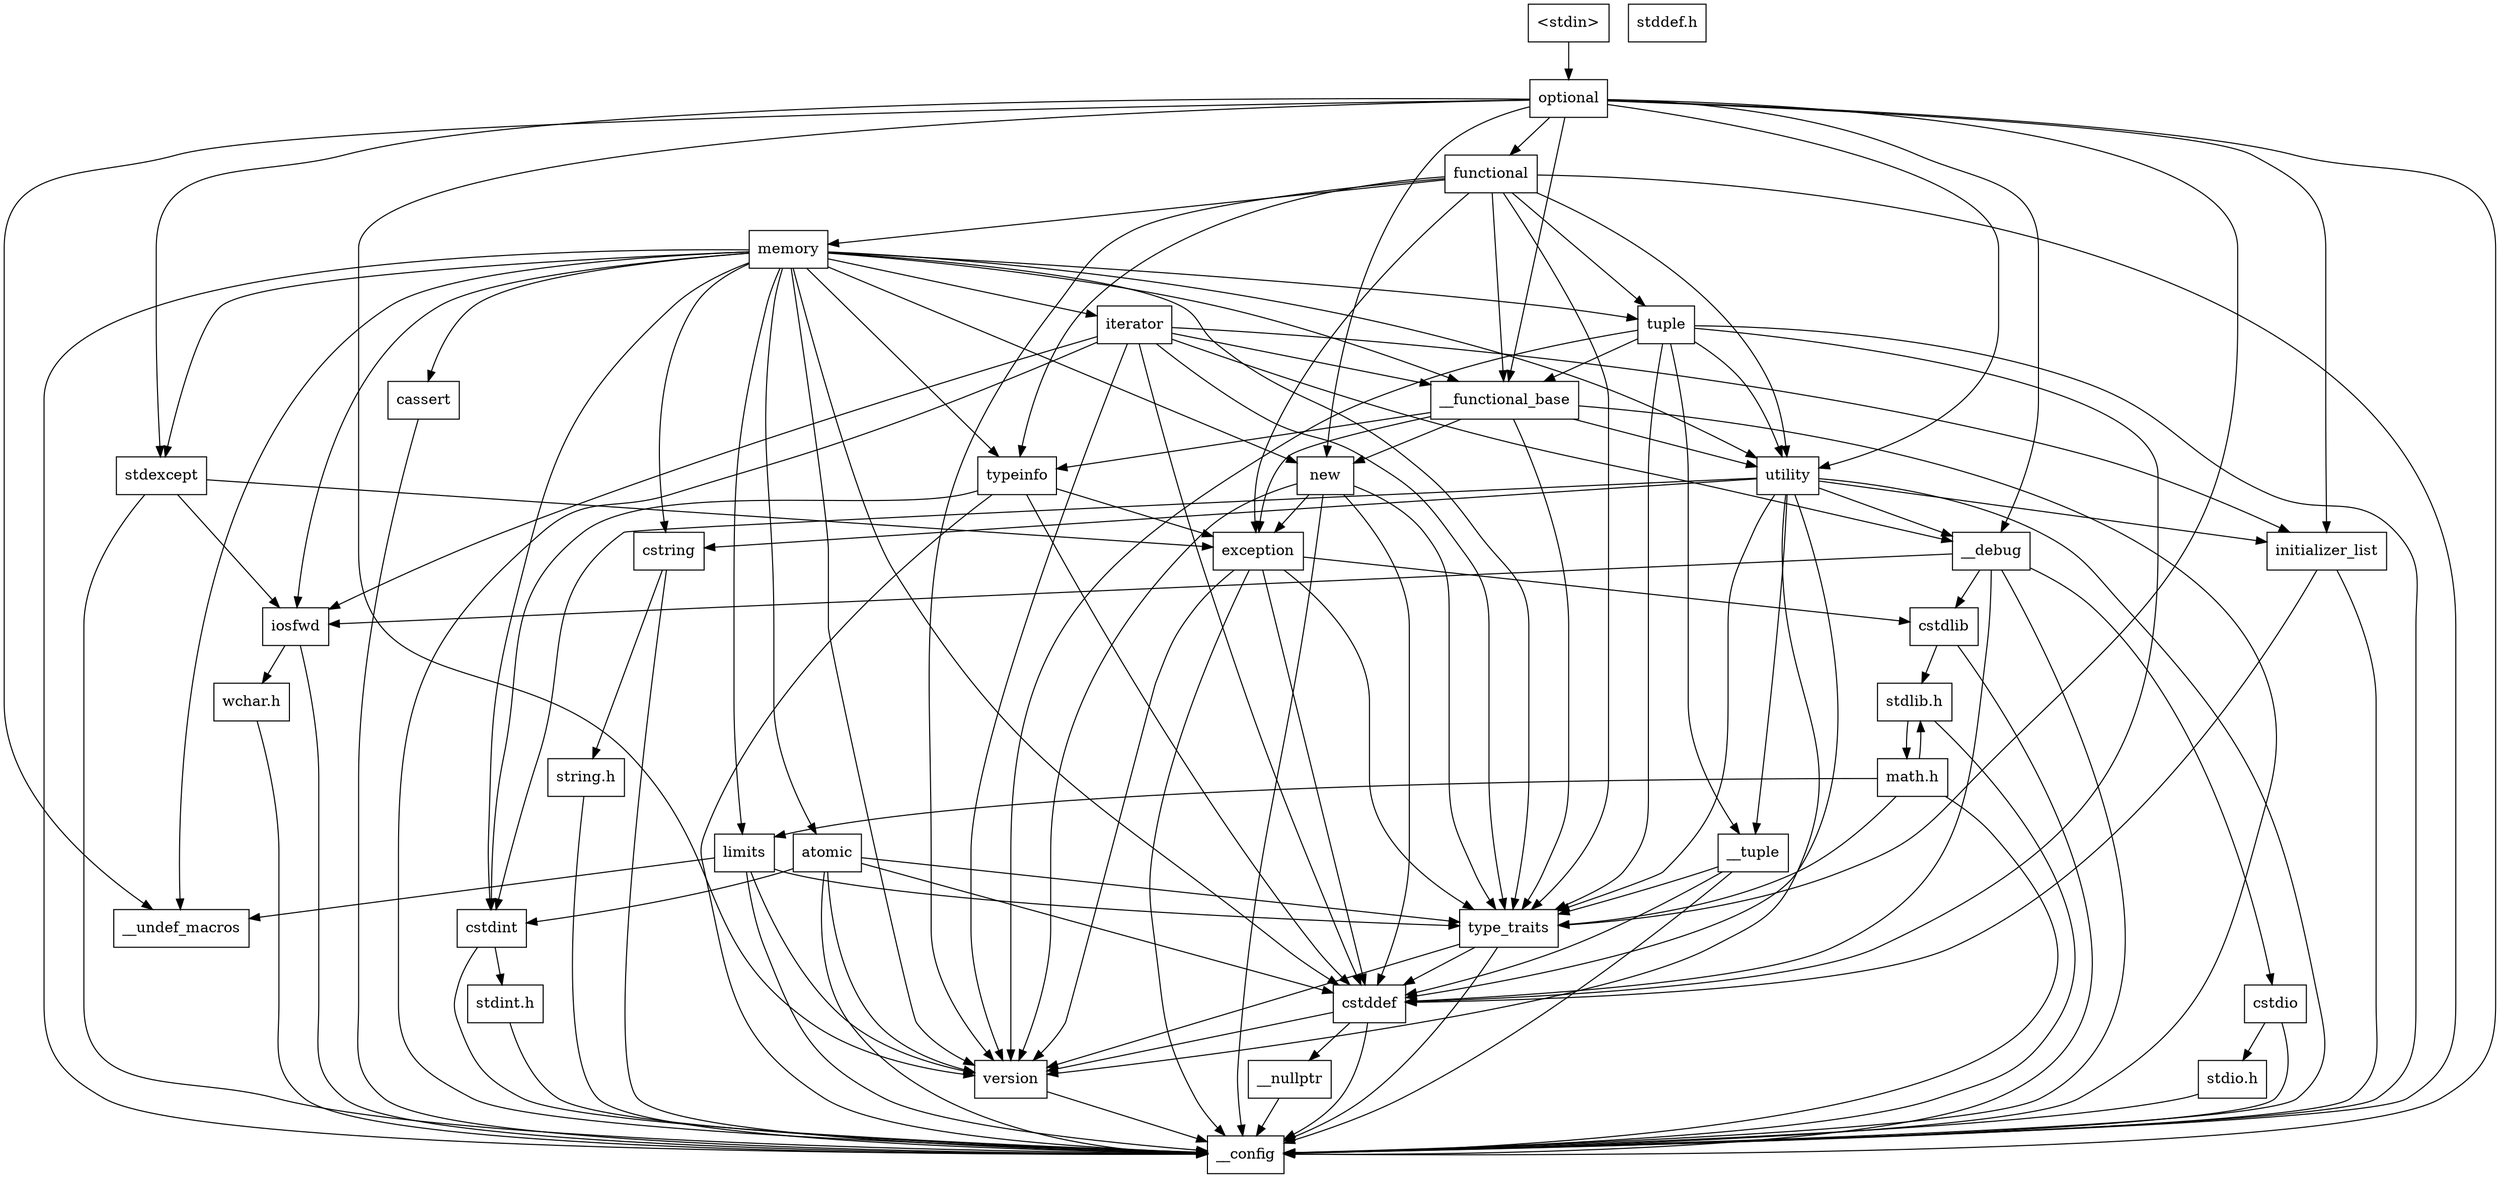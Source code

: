 digraph "dependencies" {
  header_0 [ shape="box", label="\<stdin\>" ];
  header_1 [ shape="box", label="optional" ];
  header_100 [ shape="box", label="string.h" ];
  header_103 [ shape="box", label="functional" ];
  header_104 [ shape="box", label="memory" ];
  header_105 [ shape="box", label="iterator" ];
  header_106 [ shape="box", label="tuple" ];
  header_107 [ shape="box", label="stdexcept" ];
  header_108 [ shape="box", label="cassert" ];
  header_11 [ shape="box", label="__debug" ];
  header_110 [ shape="box", label="atomic" ];
  header_12 [ shape="box", label="iosfwd" ];
  header_13 [ shape="box", label="wchar.h" ];
  header_18 [ shape="box", label="stddef.h" ];
  header_2 [ shape="box", label="__config" ];
  header_29 [ shape="box", label="cstdlib" ];
  header_30 [ shape="box", label="stdlib.h" ];
  header_58 [ shape="box", label="math.h" ];
  header_70 [ shape="box", label="type_traits" ];
  header_71 [ shape="box", label="cstddef" ];
  header_72 [ shape="box", label="version" ];
  header_74 [ shape="box", label="__nullptr" ];
  header_75 [ shape="box", label="limits" ];
  header_76 [ shape="box", label="__undef_macros" ];
  header_77 [ shape="box", label="cstdio" ];
  header_78 [ shape="box", label="stdio.h" ];
  header_87 [ shape="box", label="__functional_base" ];
  header_88 [ shape="box", label="typeinfo" ];
  header_89 [ shape="box", label="exception" ];
  header_90 [ shape="box", label="cstdint" ];
  header_91 [ shape="box", label="stdint.h" ];
  header_95 [ shape="box", label="new" ];
  header_96 [ shape="box", label="utility" ];
  header_97 [ shape="box", label="__tuple" ];
  header_98 [ shape="box", label="initializer_list" ];
  header_99 [ shape="box", label="cstring" ];
  header_72 -> header_2;
  header_70 -> header_72;
  header_70 -> header_71;
  header_70 -> header_2;
  header_71 -> header_72;
  header_71 -> header_2;
  header_71 -> header_74;
  header_77 -> header_78;
  header_77 -> header_2;
  header_74 -> header_2;
  header_75 -> header_72;
  header_75 -> header_76;
  header_75 -> header_70;
  header_75 -> header_2;
  header_78 -> header_2;
  header_110 -> header_72;
  header_110 -> header_90;
  header_110 -> header_70;
  header_110 -> header_71;
  header_110 -> header_2;
  header_105 -> header_11;
  header_105 -> header_12;
  header_105 -> header_72;
  header_105 -> header_70;
  header_105 -> header_71;
  header_105 -> header_2;
  header_105 -> header_98;
  header_105 -> header_87;
  header_104 -> header_2;
  header_104 -> header_12;
  header_104 -> header_87;
  header_104 -> header_72;
  header_104 -> header_70;
  header_104 -> header_88;
  header_104 -> header_76;
  header_104 -> header_99;
  header_104 -> header_71;
  header_104 -> header_75;
  header_104 -> header_105;
  header_104 -> header_95;
  header_104 -> header_96;
  header_104 -> header_106;
  header_104 -> header_90;
  header_104 -> header_107;
  header_104 -> header_110;
  header_104 -> header_108;
  header_107 -> header_89;
  header_107 -> header_2;
  header_107 -> header_12;
  header_106 -> header_72;
  header_106 -> header_70;
  header_106 -> header_71;
  header_106 -> header_2;
  header_106 -> header_96;
  header_106 -> header_97;
  header_106 -> header_87;
  header_100 -> header_2;
  header_0 -> header_1;
  header_1 -> header_11;
  header_1 -> header_98;
  header_1 -> header_72;
  header_1 -> header_70;
  header_1 -> header_2;
  header_1 -> header_95;
  header_1 -> header_76;
  header_1 -> header_107;
  header_1 -> header_87;
  header_1 -> header_96;
  header_1 -> header_103;
  header_58 -> header_70;
  header_58 -> header_2;
  header_58 -> header_30;
  header_58 -> header_75;
  header_29 -> header_2;
  header_29 -> header_30;
  header_30 -> header_58;
  header_30 -> header_2;
  header_108 -> header_2;
  header_89 -> header_72;
  header_89 -> header_29;
  header_89 -> header_70;
  header_89 -> header_71;
  header_89 -> header_2;
  header_88 -> header_90;
  header_88 -> header_89;
  header_88 -> header_71;
  header_88 -> header_2;
  header_87 -> header_89;
  header_87 -> header_70;
  header_87 -> header_88;
  header_87 -> header_2;
  header_87 -> header_95;
  header_87 -> header_96;
  header_103 -> header_89;
  header_103 -> header_72;
  header_103 -> header_70;
  header_103 -> header_88;
  header_103 -> header_2;
  header_103 -> header_104;
  header_103 -> header_96;
  header_103 -> header_106;
  header_103 -> header_87;
  header_11 -> header_29;
  header_11 -> header_71;
  header_11 -> header_2;
  header_11 -> header_77;
  header_11 -> header_12;
  header_12 -> header_2;
  header_12 -> header_13;
  header_13 -> header_2;
  header_98 -> header_71;
  header_98 -> header_2;
  header_99 -> header_2;
  header_99 -> header_100;
  header_95 -> header_72;
  header_95 -> header_89;
  header_95 -> header_71;
  header_95 -> header_2;
  header_95 -> header_70;
  header_96 -> header_11;
  header_96 -> header_72;
  header_96 -> header_70;
  header_96 -> header_71;
  header_96 -> header_98;
  header_96 -> header_99;
  header_96 -> header_2;
  header_96 -> header_97;
  header_96 -> header_90;
  header_97 -> header_70;
  header_97 -> header_71;
  header_97 -> header_2;
  header_90 -> header_2;
  header_90 -> header_91;
  header_91 -> header_2;
}